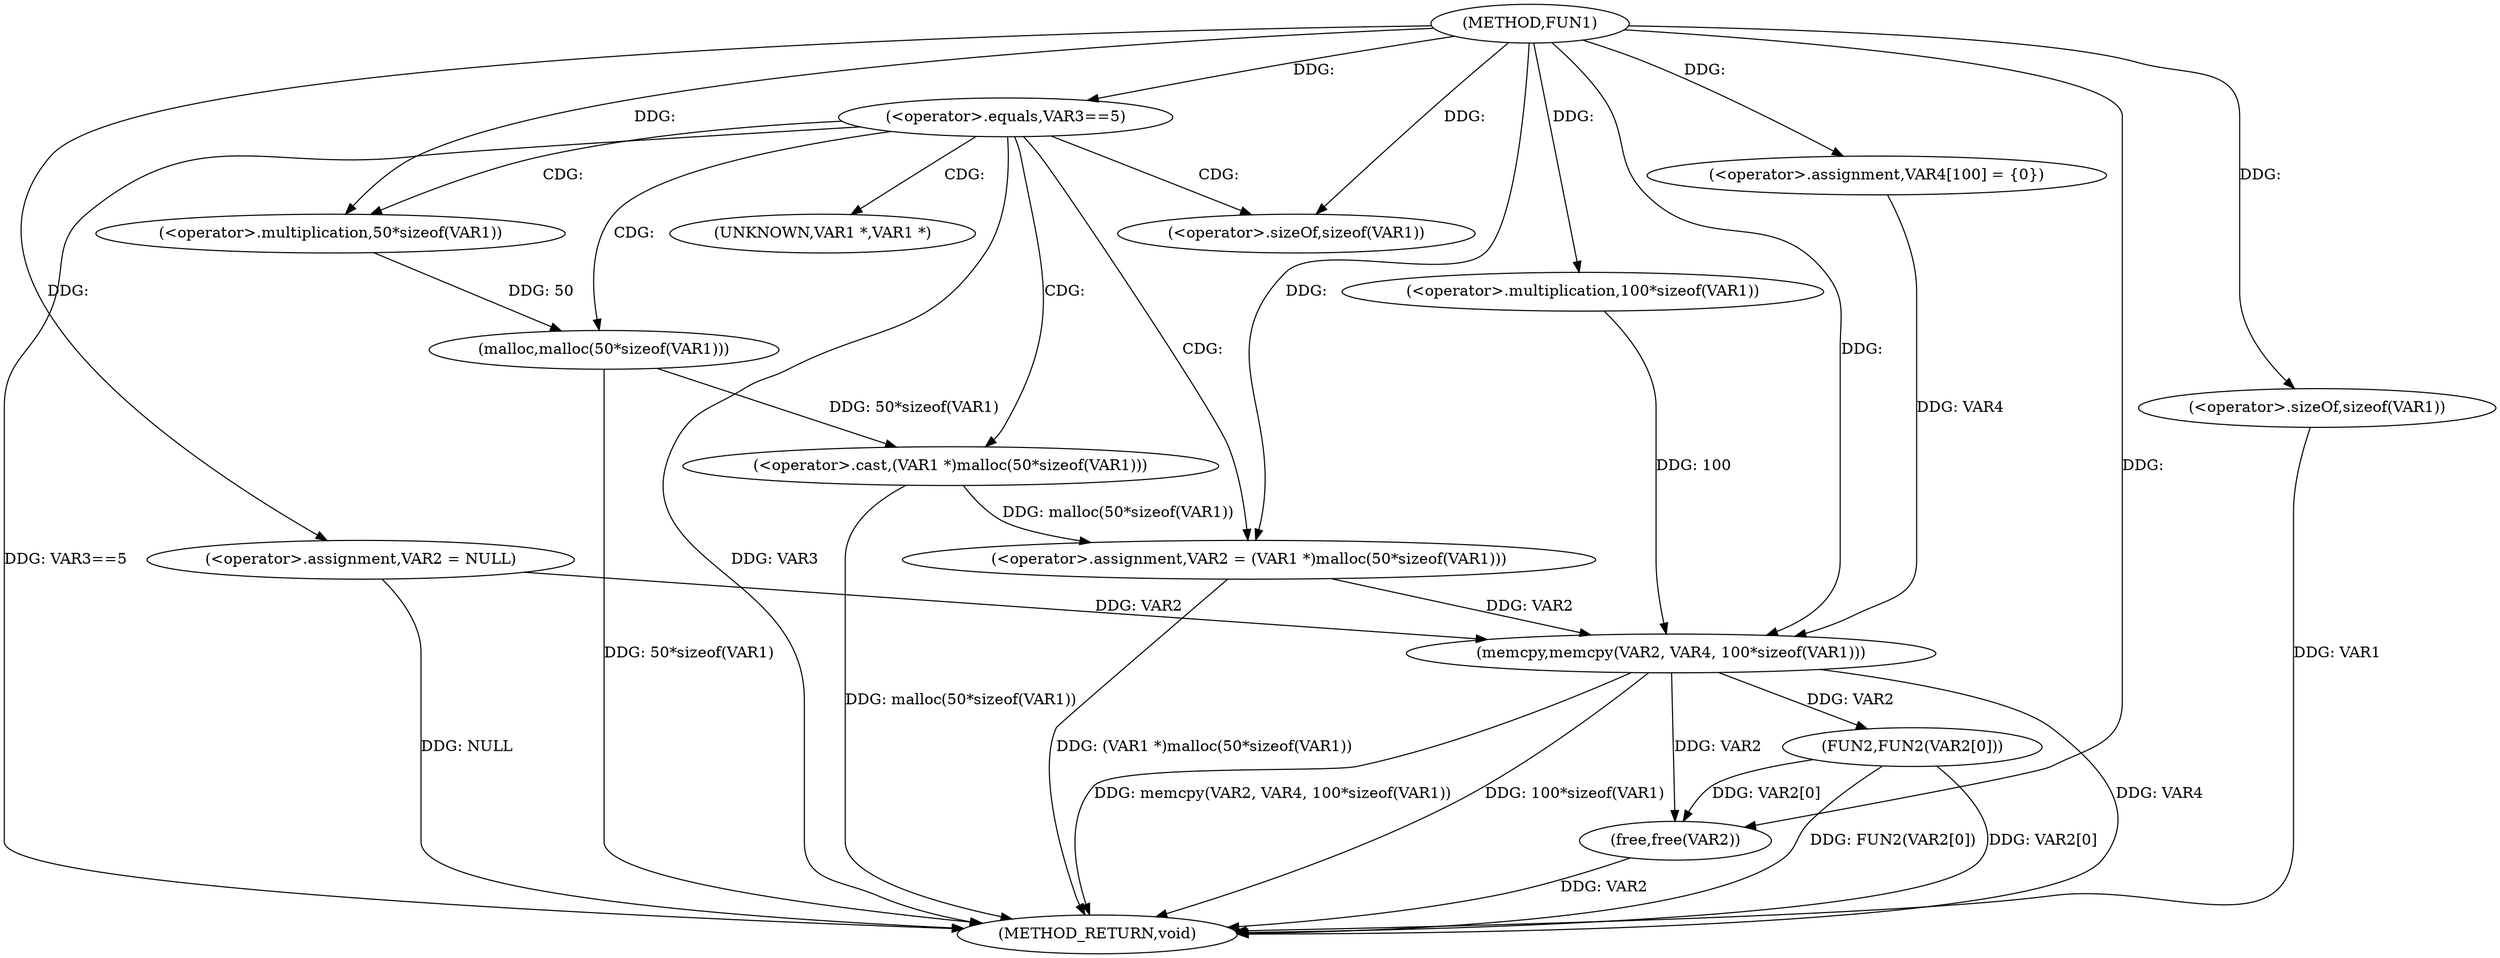 digraph FUN1 {  
"1000100" [label = "(METHOD,FUN1)" ]
"1000137" [label = "(METHOD_RETURN,void)" ]
"1000103" [label = "(<operator>.assignment,VAR2 = NULL)" ]
"1000107" [label = "(<operator>.equals,VAR3==5)" ]
"1000111" [label = "(<operator>.assignment,VAR2 = (VAR1 *)malloc(50*sizeof(VAR1)))" ]
"1000113" [label = "(<operator>.cast,(VAR1 *)malloc(50*sizeof(VAR1)))" ]
"1000115" [label = "(malloc,malloc(50*sizeof(VAR1)))" ]
"1000116" [label = "(<operator>.multiplication,50*sizeof(VAR1))" ]
"1000118" [label = "(<operator>.sizeOf,sizeof(VAR1))" ]
"1000122" [label = "(<operator>.assignment,VAR4[100] = {0})" ]
"1000124" [label = "(memcpy,memcpy(VAR2, VAR4, 100*sizeof(VAR1)))" ]
"1000127" [label = "(<operator>.multiplication,100*sizeof(VAR1))" ]
"1000129" [label = "(<operator>.sizeOf,sizeof(VAR1))" ]
"1000131" [label = "(FUN2,FUN2(VAR2[0]))" ]
"1000135" [label = "(free,free(VAR2))" ]
"1000114" [label = "(UNKNOWN,VAR1 *,VAR1 *)" ]
  "1000107" -> "1000137"  [ label = "DDG: VAR3"] 
  "1000107" -> "1000137"  [ label = "DDG: VAR3==5"] 
  "1000103" -> "1000137"  [ label = "DDG: NULL"] 
  "1000131" -> "1000137"  [ label = "DDG: VAR2[0]"] 
  "1000113" -> "1000137"  [ label = "DDG: malloc(50*sizeof(VAR1))"] 
  "1000124" -> "1000137"  [ label = "DDG: 100*sizeof(VAR1)"] 
  "1000129" -> "1000137"  [ label = "DDG: VAR1"] 
  "1000124" -> "1000137"  [ label = "DDG: VAR4"] 
  "1000111" -> "1000137"  [ label = "DDG: (VAR1 *)malloc(50*sizeof(VAR1))"] 
  "1000135" -> "1000137"  [ label = "DDG: VAR2"] 
  "1000115" -> "1000137"  [ label = "DDG: 50*sizeof(VAR1)"] 
  "1000131" -> "1000137"  [ label = "DDG: FUN2(VAR2[0])"] 
  "1000124" -> "1000137"  [ label = "DDG: memcpy(VAR2, VAR4, 100*sizeof(VAR1))"] 
  "1000100" -> "1000103"  [ label = "DDG: "] 
  "1000100" -> "1000107"  [ label = "DDG: "] 
  "1000113" -> "1000111"  [ label = "DDG: malloc(50*sizeof(VAR1))"] 
  "1000100" -> "1000111"  [ label = "DDG: "] 
  "1000115" -> "1000113"  [ label = "DDG: 50*sizeof(VAR1)"] 
  "1000116" -> "1000115"  [ label = "DDG: 50"] 
  "1000100" -> "1000116"  [ label = "DDG: "] 
  "1000100" -> "1000118"  [ label = "DDG: "] 
  "1000100" -> "1000122"  [ label = "DDG: "] 
  "1000103" -> "1000124"  [ label = "DDG: VAR2"] 
  "1000111" -> "1000124"  [ label = "DDG: VAR2"] 
  "1000100" -> "1000124"  [ label = "DDG: "] 
  "1000122" -> "1000124"  [ label = "DDG: VAR4"] 
  "1000127" -> "1000124"  [ label = "DDG: 100"] 
  "1000100" -> "1000127"  [ label = "DDG: "] 
  "1000100" -> "1000129"  [ label = "DDG: "] 
  "1000124" -> "1000131"  [ label = "DDG: VAR2"] 
  "1000124" -> "1000135"  [ label = "DDG: VAR2"] 
  "1000131" -> "1000135"  [ label = "DDG: VAR2[0]"] 
  "1000100" -> "1000135"  [ label = "DDG: "] 
  "1000107" -> "1000115"  [ label = "CDG: "] 
  "1000107" -> "1000116"  [ label = "CDG: "] 
  "1000107" -> "1000113"  [ label = "CDG: "] 
  "1000107" -> "1000118"  [ label = "CDG: "] 
  "1000107" -> "1000111"  [ label = "CDG: "] 
  "1000107" -> "1000114"  [ label = "CDG: "] 
}
